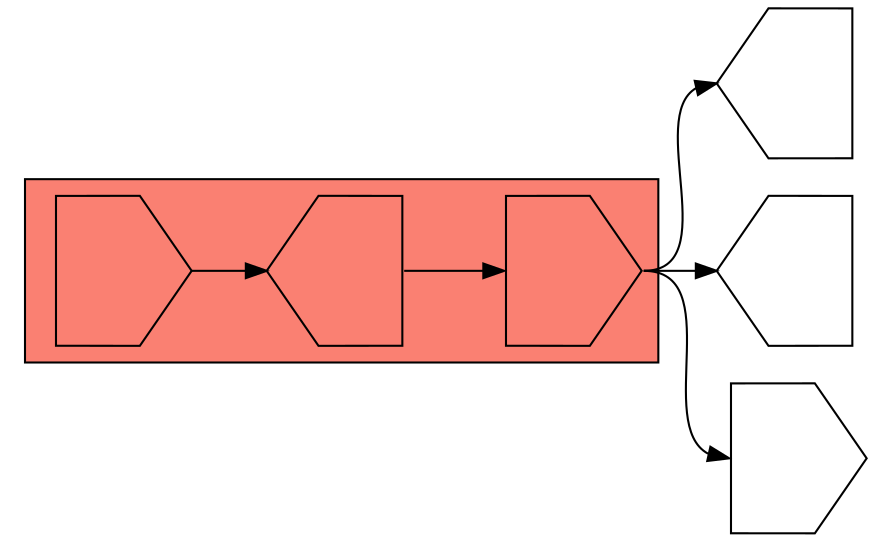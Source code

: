 digraph asm {
	rotate=90;
	edge [headport=n,tailport=s];
subgraph cluster_C4799_2044_20013 {
	4799 [label="",height=1,width=1,shape=invhouse];
	2044 [label="",height=1,width=1,shape=house];
	20013 [label="",height=1,width=1,shape=invhouse];
	style=filled;
	fillcolor=salmon;
}
	13974 [label="",height=1,width=1,shape=invhouse];
	16590 [label="",height=1,width=1,shape=house];
	16607 [label="",height=1,width=1,shape=house];
	4799 -> 2044
	2044 -> 20013
	20013 -> 13974
	20013 -> 16590
	20013 -> 16607
}